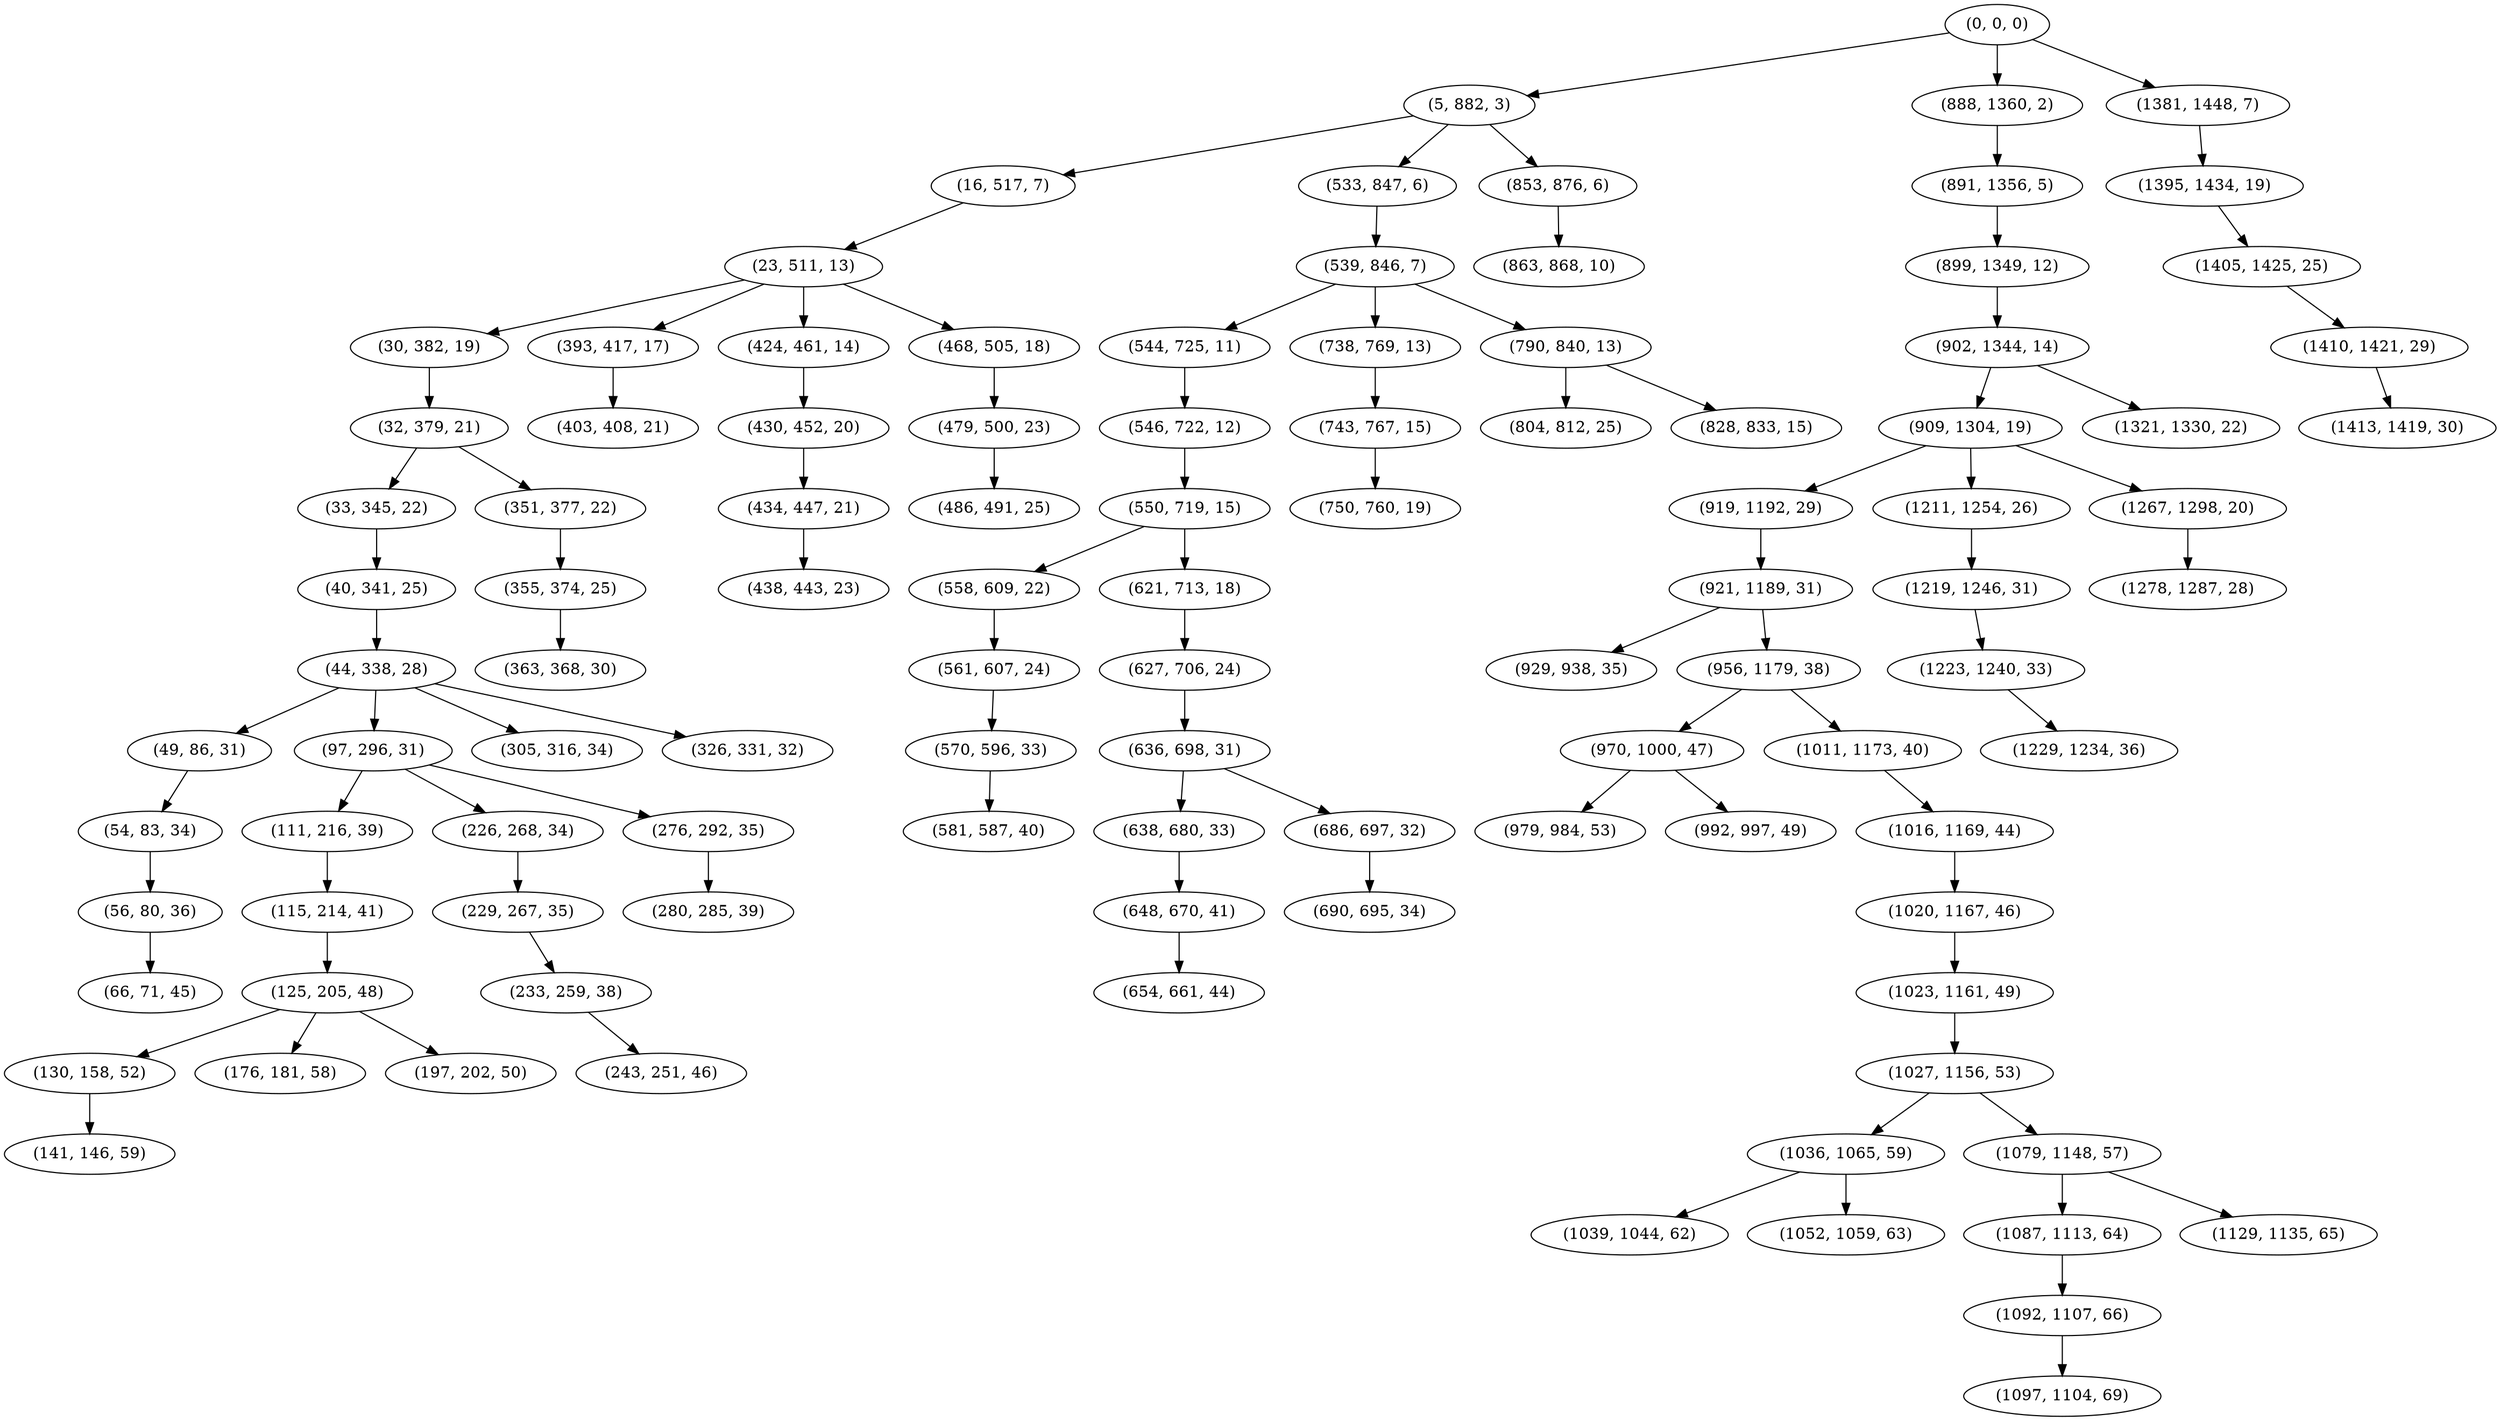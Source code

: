 digraph tree {
    "(0, 0, 0)";
    "(5, 882, 3)";
    "(16, 517, 7)";
    "(23, 511, 13)";
    "(30, 382, 19)";
    "(32, 379, 21)";
    "(33, 345, 22)";
    "(40, 341, 25)";
    "(44, 338, 28)";
    "(49, 86, 31)";
    "(54, 83, 34)";
    "(56, 80, 36)";
    "(66, 71, 45)";
    "(97, 296, 31)";
    "(111, 216, 39)";
    "(115, 214, 41)";
    "(125, 205, 48)";
    "(130, 158, 52)";
    "(141, 146, 59)";
    "(176, 181, 58)";
    "(197, 202, 50)";
    "(226, 268, 34)";
    "(229, 267, 35)";
    "(233, 259, 38)";
    "(243, 251, 46)";
    "(276, 292, 35)";
    "(280, 285, 39)";
    "(305, 316, 34)";
    "(326, 331, 32)";
    "(351, 377, 22)";
    "(355, 374, 25)";
    "(363, 368, 30)";
    "(393, 417, 17)";
    "(403, 408, 21)";
    "(424, 461, 14)";
    "(430, 452, 20)";
    "(434, 447, 21)";
    "(438, 443, 23)";
    "(468, 505, 18)";
    "(479, 500, 23)";
    "(486, 491, 25)";
    "(533, 847, 6)";
    "(539, 846, 7)";
    "(544, 725, 11)";
    "(546, 722, 12)";
    "(550, 719, 15)";
    "(558, 609, 22)";
    "(561, 607, 24)";
    "(570, 596, 33)";
    "(581, 587, 40)";
    "(621, 713, 18)";
    "(627, 706, 24)";
    "(636, 698, 31)";
    "(638, 680, 33)";
    "(648, 670, 41)";
    "(654, 661, 44)";
    "(686, 697, 32)";
    "(690, 695, 34)";
    "(738, 769, 13)";
    "(743, 767, 15)";
    "(750, 760, 19)";
    "(790, 840, 13)";
    "(804, 812, 25)";
    "(828, 833, 15)";
    "(853, 876, 6)";
    "(863, 868, 10)";
    "(888, 1360, 2)";
    "(891, 1356, 5)";
    "(899, 1349, 12)";
    "(902, 1344, 14)";
    "(909, 1304, 19)";
    "(919, 1192, 29)";
    "(921, 1189, 31)";
    "(929, 938, 35)";
    "(956, 1179, 38)";
    "(970, 1000, 47)";
    "(979, 984, 53)";
    "(992, 997, 49)";
    "(1011, 1173, 40)";
    "(1016, 1169, 44)";
    "(1020, 1167, 46)";
    "(1023, 1161, 49)";
    "(1027, 1156, 53)";
    "(1036, 1065, 59)";
    "(1039, 1044, 62)";
    "(1052, 1059, 63)";
    "(1079, 1148, 57)";
    "(1087, 1113, 64)";
    "(1092, 1107, 66)";
    "(1097, 1104, 69)";
    "(1129, 1135, 65)";
    "(1211, 1254, 26)";
    "(1219, 1246, 31)";
    "(1223, 1240, 33)";
    "(1229, 1234, 36)";
    "(1267, 1298, 20)";
    "(1278, 1287, 28)";
    "(1321, 1330, 22)";
    "(1381, 1448, 7)";
    "(1395, 1434, 19)";
    "(1405, 1425, 25)";
    "(1410, 1421, 29)";
    "(1413, 1419, 30)";
    "(0, 0, 0)" -> "(5, 882, 3)";
    "(0, 0, 0)" -> "(888, 1360, 2)";
    "(0, 0, 0)" -> "(1381, 1448, 7)";
    "(5, 882, 3)" -> "(16, 517, 7)";
    "(5, 882, 3)" -> "(533, 847, 6)";
    "(5, 882, 3)" -> "(853, 876, 6)";
    "(16, 517, 7)" -> "(23, 511, 13)";
    "(23, 511, 13)" -> "(30, 382, 19)";
    "(23, 511, 13)" -> "(393, 417, 17)";
    "(23, 511, 13)" -> "(424, 461, 14)";
    "(23, 511, 13)" -> "(468, 505, 18)";
    "(30, 382, 19)" -> "(32, 379, 21)";
    "(32, 379, 21)" -> "(33, 345, 22)";
    "(32, 379, 21)" -> "(351, 377, 22)";
    "(33, 345, 22)" -> "(40, 341, 25)";
    "(40, 341, 25)" -> "(44, 338, 28)";
    "(44, 338, 28)" -> "(49, 86, 31)";
    "(44, 338, 28)" -> "(97, 296, 31)";
    "(44, 338, 28)" -> "(305, 316, 34)";
    "(44, 338, 28)" -> "(326, 331, 32)";
    "(49, 86, 31)" -> "(54, 83, 34)";
    "(54, 83, 34)" -> "(56, 80, 36)";
    "(56, 80, 36)" -> "(66, 71, 45)";
    "(97, 296, 31)" -> "(111, 216, 39)";
    "(97, 296, 31)" -> "(226, 268, 34)";
    "(97, 296, 31)" -> "(276, 292, 35)";
    "(111, 216, 39)" -> "(115, 214, 41)";
    "(115, 214, 41)" -> "(125, 205, 48)";
    "(125, 205, 48)" -> "(130, 158, 52)";
    "(125, 205, 48)" -> "(176, 181, 58)";
    "(125, 205, 48)" -> "(197, 202, 50)";
    "(130, 158, 52)" -> "(141, 146, 59)";
    "(226, 268, 34)" -> "(229, 267, 35)";
    "(229, 267, 35)" -> "(233, 259, 38)";
    "(233, 259, 38)" -> "(243, 251, 46)";
    "(276, 292, 35)" -> "(280, 285, 39)";
    "(351, 377, 22)" -> "(355, 374, 25)";
    "(355, 374, 25)" -> "(363, 368, 30)";
    "(393, 417, 17)" -> "(403, 408, 21)";
    "(424, 461, 14)" -> "(430, 452, 20)";
    "(430, 452, 20)" -> "(434, 447, 21)";
    "(434, 447, 21)" -> "(438, 443, 23)";
    "(468, 505, 18)" -> "(479, 500, 23)";
    "(479, 500, 23)" -> "(486, 491, 25)";
    "(533, 847, 6)" -> "(539, 846, 7)";
    "(539, 846, 7)" -> "(544, 725, 11)";
    "(539, 846, 7)" -> "(738, 769, 13)";
    "(539, 846, 7)" -> "(790, 840, 13)";
    "(544, 725, 11)" -> "(546, 722, 12)";
    "(546, 722, 12)" -> "(550, 719, 15)";
    "(550, 719, 15)" -> "(558, 609, 22)";
    "(550, 719, 15)" -> "(621, 713, 18)";
    "(558, 609, 22)" -> "(561, 607, 24)";
    "(561, 607, 24)" -> "(570, 596, 33)";
    "(570, 596, 33)" -> "(581, 587, 40)";
    "(621, 713, 18)" -> "(627, 706, 24)";
    "(627, 706, 24)" -> "(636, 698, 31)";
    "(636, 698, 31)" -> "(638, 680, 33)";
    "(636, 698, 31)" -> "(686, 697, 32)";
    "(638, 680, 33)" -> "(648, 670, 41)";
    "(648, 670, 41)" -> "(654, 661, 44)";
    "(686, 697, 32)" -> "(690, 695, 34)";
    "(738, 769, 13)" -> "(743, 767, 15)";
    "(743, 767, 15)" -> "(750, 760, 19)";
    "(790, 840, 13)" -> "(804, 812, 25)";
    "(790, 840, 13)" -> "(828, 833, 15)";
    "(853, 876, 6)" -> "(863, 868, 10)";
    "(888, 1360, 2)" -> "(891, 1356, 5)";
    "(891, 1356, 5)" -> "(899, 1349, 12)";
    "(899, 1349, 12)" -> "(902, 1344, 14)";
    "(902, 1344, 14)" -> "(909, 1304, 19)";
    "(902, 1344, 14)" -> "(1321, 1330, 22)";
    "(909, 1304, 19)" -> "(919, 1192, 29)";
    "(909, 1304, 19)" -> "(1211, 1254, 26)";
    "(909, 1304, 19)" -> "(1267, 1298, 20)";
    "(919, 1192, 29)" -> "(921, 1189, 31)";
    "(921, 1189, 31)" -> "(929, 938, 35)";
    "(921, 1189, 31)" -> "(956, 1179, 38)";
    "(956, 1179, 38)" -> "(970, 1000, 47)";
    "(956, 1179, 38)" -> "(1011, 1173, 40)";
    "(970, 1000, 47)" -> "(979, 984, 53)";
    "(970, 1000, 47)" -> "(992, 997, 49)";
    "(1011, 1173, 40)" -> "(1016, 1169, 44)";
    "(1016, 1169, 44)" -> "(1020, 1167, 46)";
    "(1020, 1167, 46)" -> "(1023, 1161, 49)";
    "(1023, 1161, 49)" -> "(1027, 1156, 53)";
    "(1027, 1156, 53)" -> "(1036, 1065, 59)";
    "(1027, 1156, 53)" -> "(1079, 1148, 57)";
    "(1036, 1065, 59)" -> "(1039, 1044, 62)";
    "(1036, 1065, 59)" -> "(1052, 1059, 63)";
    "(1079, 1148, 57)" -> "(1087, 1113, 64)";
    "(1079, 1148, 57)" -> "(1129, 1135, 65)";
    "(1087, 1113, 64)" -> "(1092, 1107, 66)";
    "(1092, 1107, 66)" -> "(1097, 1104, 69)";
    "(1211, 1254, 26)" -> "(1219, 1246, 31)";
    "(1219, 1246, 31)" -> "(1223, 1240, 33)";
    "(1223, 1240, 33)" -> "(1229, 1234, 36)";
    "(1267, 1298, 20)" -> "(1278, 1287, 28)";
    "(1381, 1448, 7)" -> "(1395, 1434, 19)";
    "(1395, 1434, 19)" -> "(1405, 1425, 25)";
    "(1405, 1425, 25)" -> "(1410, 1421, 29)";
    "(1410, 1421, 29)" -> "(1413, 1419, 30)";
}
